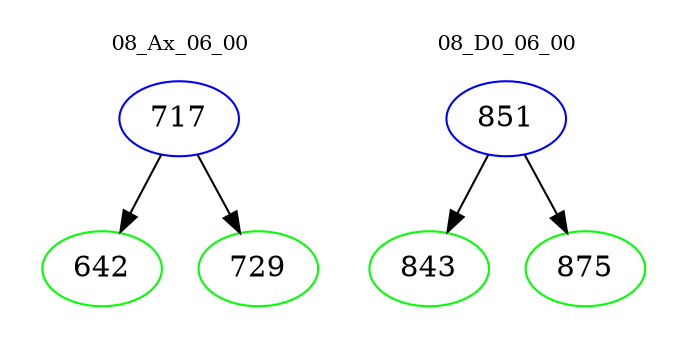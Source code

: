 digraph{
subgraph cluster_0 {
color = white
label = "08_Ax_06_00";
fontsize=10;
T0_717 [label="717", color="blue"]
T0_717 -> T0_642 [color="black"]
T0_642 [label="642", color="green"]
T0_717 -> T0_729 [color="black"]
T0_729 [label="729", color="green"]
}
subgraph cluster_1 {
color = white
label = "08_D0_06_00";
fontsize=10;
T1_851 [label="851", color="blue"]
T1_851 -> T1_843 [color="black"]
T1_843 [label="843", color="green"]
T1_851 -> T1_875 [color="black"]
T1_875 [label="875", color="green"]
}
}
